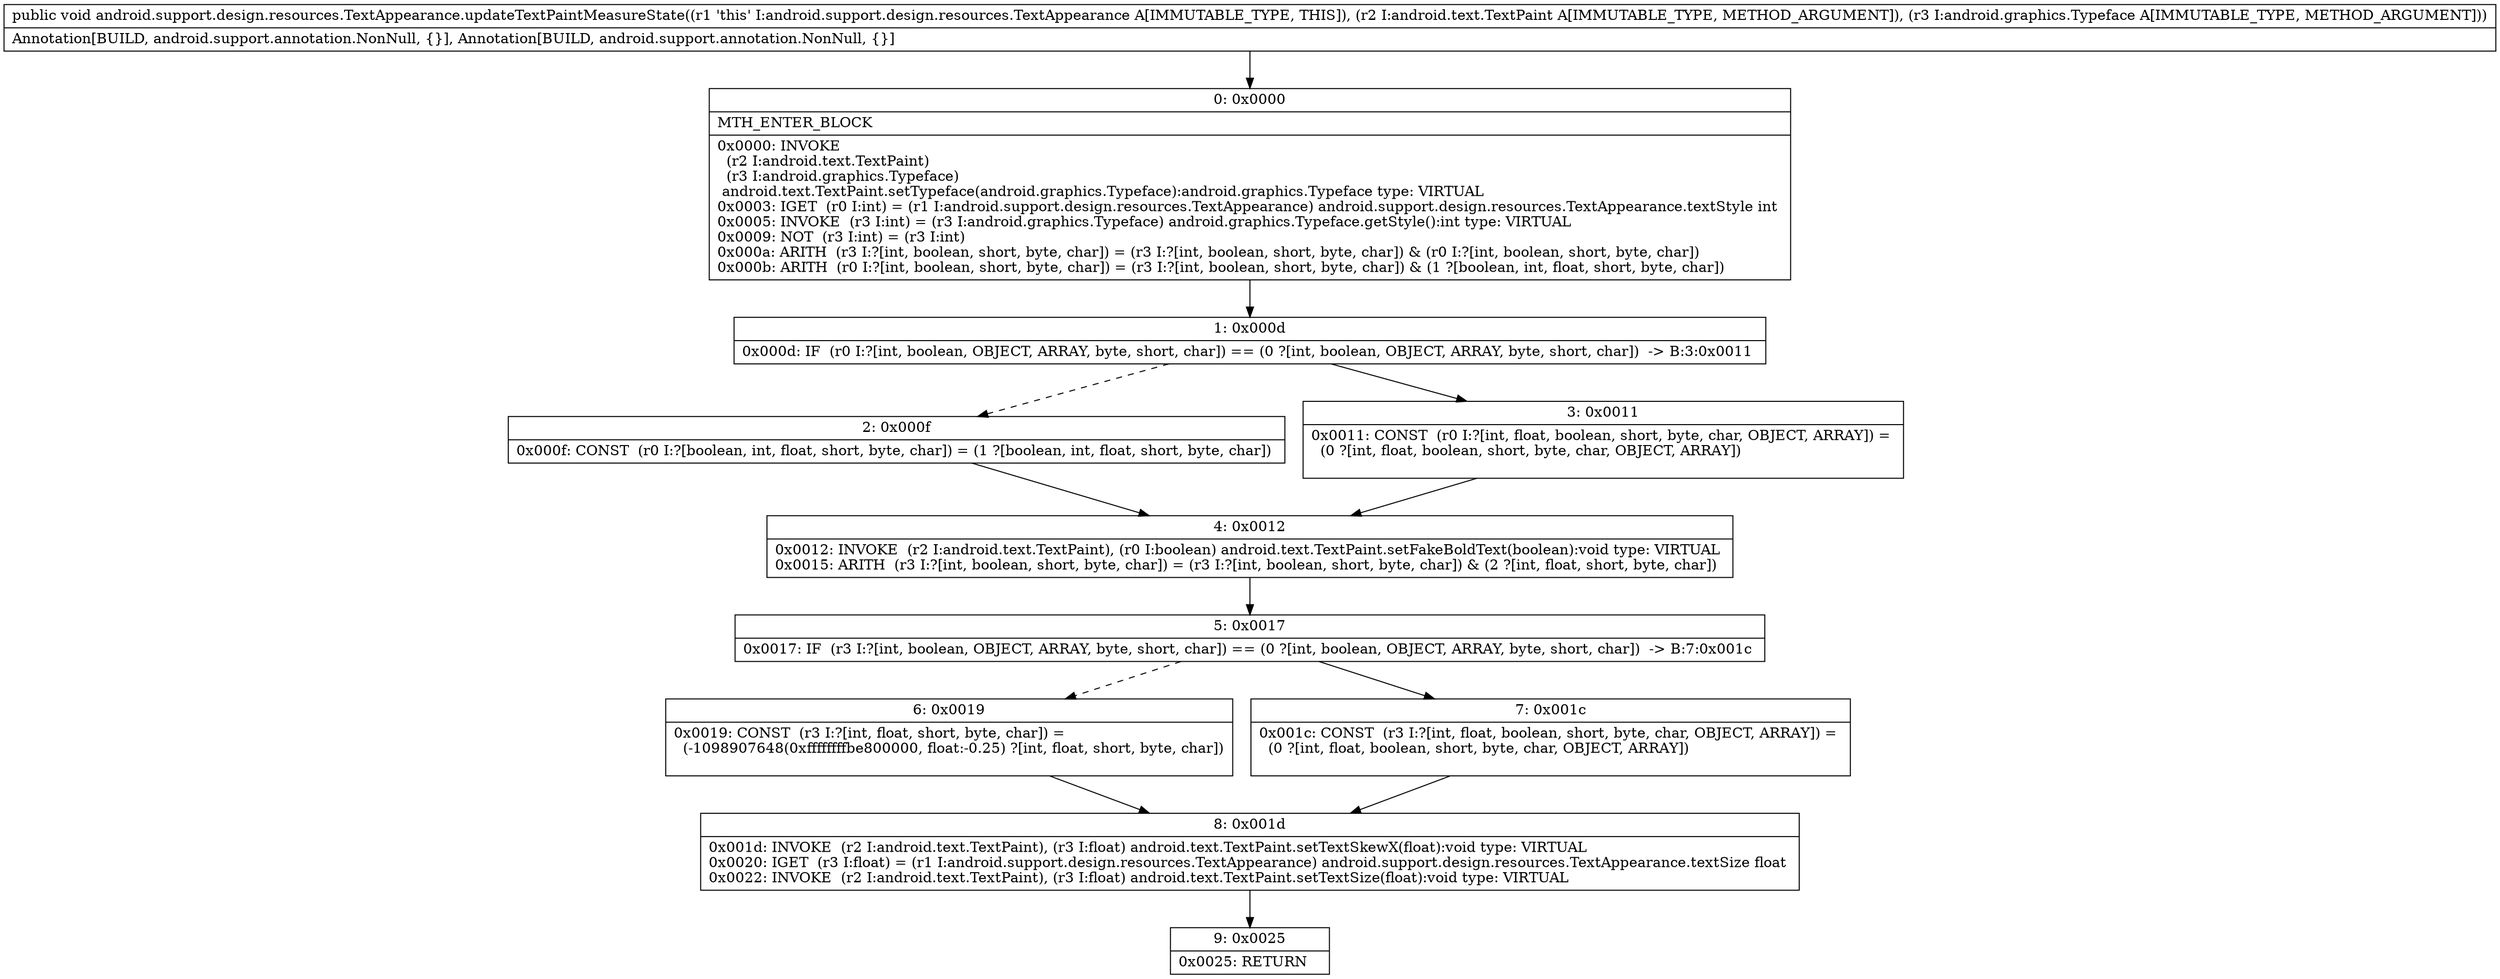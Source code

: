 digraph "CFG forandroid.support.design.resources.TextAppearance.updateTextPaintMeasureState(Landroid\/text\/TextPaint;Landroid\/graphics\/Typeface;)V" {
Node_0 [shape=record,label="{0\:\ 0x0000|MTH_ENTER_BLOCK\l|0x0000: INVOKE  \l  (r2 I:android.text.TextPaint)\l  (r3 I:android.graphics.Typeface)\l android.text.TextPaint.setTypeface(android.graphics.Typeface):android.graphics.Typeface type: VIRTUAL \l0x0003: IGET  (r0 I:int) = (r1 I:android.support.design.resources.TextAppearance) android.support.design.resources.TextAppearance.textStyle int \l0x0005: INVOKE  (r3 I:int) = (r3 I:android.graphics.Typeface) android.graphics.Typeface.getStyle():int type: VIRTUAL \l0x0009: NOT  (r3 I:int) = (r3 I:int) \l0x000a: ARITH  (r3 I:?[int, boolean, short, byte, char]) = (r3 I:?[int, boolean, short, byte, char]) & (r0 I:?[int, boolean, short, byte, char]) \l0x000b: ARITH  (r0 I:?[int, boolean, short, byte, char]) = (r3 I:?[int, boolean, short, byte, char]) & (1 ?[boolean, int, float, short, byte, char]) \l}"];
Node_1 [shape=record,label="{1\:\ 0x000d|0x000d: IF  (r0 I:?[int, boolean, OBJECT, ARRAY, byte, short, char]) == (0 ?[int, boolean, OBJECT, ARRAY, byte, short, char])  \-\> B:3:0x0011 \l}"];
Node_2 [shape=record,label="{2\:\ 0x000f|0x000f: CONST  (r0 I:?[boolean, int, float, short, byte, char]) = (1 ?[boolean, int, float, short, byte, char]) \l}"];
Node_3 [shape=record,label="{3\:\ 0x0011|0x0011: CONST  (r0 I:?[int, float, boolean, short, byte, char, OBJECT, ARRAY]) = \l  (0 ?[int, float, boolean, short, byte, char, OBJECT, ARRAY])\l \l}"];
Node_4 [shape=record,label="{4\:\ 0x0012|0x0012: INVOKE  (r2 I:android.text.TextPaint), (r0 I:boolean) android.text.TextPaint.setFakeBoldText(boolean):void type: VIRTUAL \l0x0015: ARITH  (r3 I:?[int, boolean, short, byte, char]) = (r3 I:?[int, boolean, short, byte, char]) & (2 ?[int, float, short, byte, char]) \l}"];
Node_5 [shape=record,label="{5\:\ 0x0017|0x0017: IF  (r3 I:?[int, boolean, OBJECT, ARRAY, byte, short, char]) == (0 ?[int, boolean, OBJECT, ARRAY, byte, short, char])  \-\> B:7:0x001c \l}"];
Node_6 [shape=record,label="{6\:\ 0x0019|0x0019: CONST  (r3 I:?[int, float, short, byte, char]) = \l  (\-1098907648(0xffffffffbe800000, float:\-0.25) ?[int, float, short, byte, char])\l \l}"];
Node_7 [shape=record,label="{7\:\ 0x001c|0x001c: CONST  (r3 I:?[int, float, boolean, short, byte, char, OBJECT, ARRAY]) = \l  (0 ?[int, float, boolean, short, byte, char, OBJECT, ARRAY])\l \l}"];
Node_8 [shape=record,label="{8\:\ 0x001d|0x001d: INVOKE  (r2 I:android.text.TextPaint), (r3 I:float) android.text.TextPaint.setTextSkewX(float):void type: VIRTUAL \l0x0020: IGET  (r3 I:float) = (r1 I:android.support.design.resources.TextAppearance) android.support.design.resources.TextAppearance.textSize float \l0x0022: INVOKE  (r2 I:android.text.TextPaint), (r3 I:float) android.text.TextPaint.setTextSize(float):void type: VIRTUAL \l}"];
Node_9 [shape=record,label="{9\:\ 0x0025|0x0025: RETURN   \l}"];
MethodNode[shape=record,label="{public void android.support.design.resources.TextAppearance.updateTextPaintMeasureState((r1 'this' I:android.support.design.resources.TextAppearance A[IMMUTABLE_TYPE, THIS]), (r2 I:android.text.TextPaint A[IMMUTABLE_TYPE, METHOD_ARGUMENT]), (r3 I:android.graphics.Typeface A[IMMUTABLE_TYPE, METHOD_ARGUMENT]))  | Annotation[BUILD, android.support.annotation.NonNull, \{\}], Annotation[BUILD, android.support.annotation.NonNull, \{\}]\l}"];
MethodNode -> Node_0;
Node_0 -> Node_1;
Node_1 -> Node_2[style=dashed];
Node_1 -> Node_3;
Node_2 -> Node_4;
Node_3 -> Node_4;
Node_4 -> Node_5;
Node_5 -> Node_6[style=dashed];
Node_5 -> Node_7;
Node_6 -> Node_8;
Node_7 -> Node_8;
Node_8 -> Node_9;
}

